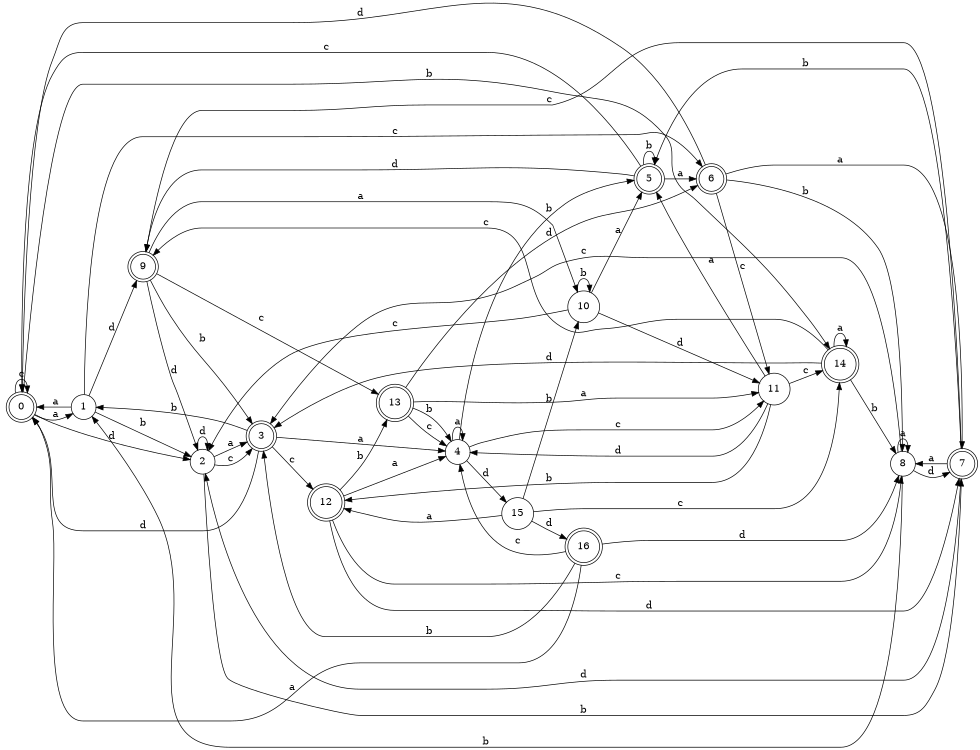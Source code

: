 digraph n14_9 {
__start0 [label="" shape="none"];

rankdir=LR;
size="8,5";

s0 [style="rounded,filled", color="black", fillcolor="white" shape="doublecircle", label="0"];
s1 [style="filled", color="black", fillcolor="white" shape="circle", label="1"];
s2 [style="filled", color="black", fillcolor="white" shape="circle", label="2"];
s3 [style="rounded,filled", color="black", fillcolor="white" shape="doublecircle", label="3"];
s4 [style="filled", color="black", fillcolor="white" shape="circle", label="4"];
s5 [style="rounded,filled", color="black", fillcolor="white" shape="doublecircle", label="5"];
s6 [style="rounded,filled", color="black", fillcolor="white" shape="doublecircle", label="6"];
s7 [style="rounded,filled", color="black", fillcolor="white" shape="doublecircle", label="7"];
s8 [style="filled", color="black", fillcolor="white" shape="circle", label="8"];
s9 [style="rounded,filled", color="black", fillcolor="white" shape="doublecircle", label="9"];
s10 [style="filled", color="black", fillcolor="white" shape="circle", label="10"];
s11 [style="filled", color="black", fillcolor="white" shape="circle", label="11"];
s12 [style="rounded,filled", color="black", fillcolor="white" shape="doublecircle", label="12"];
s13 [style="rounded,filled", color="black", fillcolor="white" shape="doublecircle", label="13"];
s14 [style="rounded,filled", color="black", fillcolor="white" shape="doublecircle", label="14"];
s15 [style="filled", color="black", fillcolor="white" shape="circle", label="15"];
s16 [style="rounded,filled", color="black", fillcolor="white" shape="doublecircle", label="16"];
s0 -> s1 [label="a"];
s0 -> s14 [label="b"];
s0 -> s0 [label="c"];
s0 -> s2 [label="d"];
s1 -> s0 [label="a"];
s1 -> s2 [label="b"];
s1 -> s6 [label="c"];
s1 -> s9 [label="d"];
s2 -> s3 [label="a"];
s2 -> s7 [label="b"];
s2 -> s3 [label="c"];
s2 -> s2 [label="d"];
s3 -> s4 [label="a"];
s3 -> s1 [label="b"];
s3 -> s12 [label="c"];
s3 -> s0 [label="d"];
s4 -> s4 [label="a"];
s4 -> s5 [label="b"];
s4 -> s11 [label="c"];
s4 -> s15 [label="d"];
s5 -> s6 [label="a"];
s5 -> s5 [label="b"];
s5 -> s0 [label="c"];
s5 -> s9 [label="d"];
s6 -> s7 [label="a"];
s6 -> s8 [label="b"];
s6 -> s11 [label="c"];
s6 -> s0 [label="d"];
s7 -> s8 [label="a"];
s7 -> s5 [label="b"];
s7 -> s9 [label="c"];
s7 -> s2 [label="d"];
s8 -> s8 [label="a"];
s8 -> s1 [label="b"];
s8 -> s3 [label="c"];
s8 -> s7 [label="d"];
s9 -> s10 [label="a"];
s9 -> s3 [label="b"];
s9 -> s13 [label="c"];
s9 -> s2 [label="d"];
s10 -> s5 [label="a"];
s10 -> s10 [label="b"];
s10 -> s2 [label="c"];
s10 -> s11 [label="d"];
s11 -> s5 [label="a"];
s11 -> s12 [label="b"];
s11 -> s14 [label="c"];
s11 -> s4 [label="d"];
s12 -> s4 [label="a"];
s12 -> s13 [label="b"];
s12 -> s8 [label="c"];
s12 -> s7 [label="d"];
s13 -> s11 [label="a"];
s13 -> s4 [label="b"];
s13 -> s4 [label="c"];
s13 -> s6 [label="d"];
s14 -> s14 [label="a"];
s14 -> s8 [label="b"];
s14 -> s9 [label="c"];
s14 -> s3 [label="d"];
s15 -> s12 [label="a"];
s15 -> s10 [label="b"];
s15 -> s14 [label="c"];
s15 -> s16 [label="d"];
s16 -> s0 [label="a"];
s16 -> s3 [label="b"];
s16 -> s4 [label="c"];
s16 -> s8 [label="d"];

}